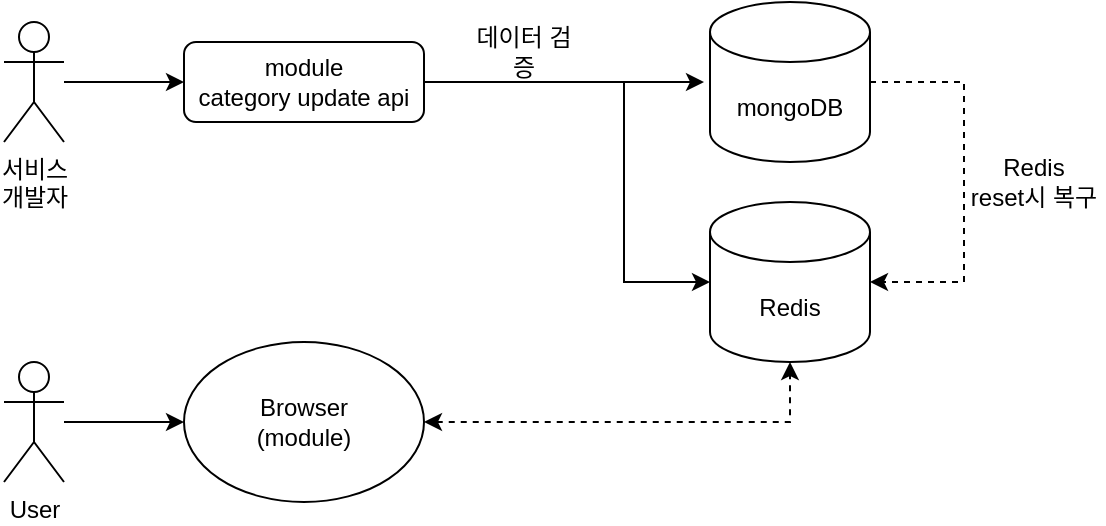 <mxfile version="17.2.4" type="github">
  <diagram id="C5RBs43oDa-KdzZeNtuy" name="Page-1">
    <mxGraphModel dx="1263" dy="706" grid="1" gridSize="10" guides="1" tooltips="1" connect="1" arrows="1" fold="1" page="1" pageScale="1" pageWidth="827" pageHeight="1169" math="0" shadow="0">
      <root>
        <mxCell id="WIyWlLk6GJQsqaUBKTNV-0" />
        <mxCell id="WIyWlLk6GJQsqaUBKTNV-1" parent="WIyWlLk6GJQsqaUBKTNV-0" />
        <mxCell id="WIyWlLk6GJQsqaUBKTNV-3" value="module&lt;br&gt;category update api" style="rounded=1;whiteSpace=wrap;html=1;fontSize=12;glass=0;strokeWidth=1;shadow=0;" parent="WIyWlLk6GJQsqaUBKTNV-1" vertex="1">
          <mxGeometry x="150" y="160" width="120" height="40" as="geometry" />
        </mxCell>
        <mxCell id="2EG5XDnNVbVwxLJSvYjf-2" value="" style="edgeStyle=orthogonalEdgeStyle;rounded=0;orthogonalLoop=1;jettySize=auto;html=1;" parent="WIyWlLk6GJQsqaUBKTNV-1" source="2EG5XDnNVbVwxLJSvYjf-0" edge="1">
          <mxGeometry relative="1" as="geometry">
            <mxPoint x="150" y="180" as="targetPoint" />
            <Array as="points">
              <mxPoint x="75" y="170" />
            </Array>
          </mxGeometry>
        </mxCell>
        <mxCell id="2EG5XDnNVbVwxLJSvYjf-0" value="서비스&lt;br&gt;개발자" style="shape=umlActor;verticalLabelPosition=bottom;verticalAlign=top;html=1;outlineConnect=0;" parent="WIyWlLk6GJQsqaUBKTNV-1" vertex="1">
          <mxGeometry x="60" y="150" width="30" height="60" as="geometry" />
        </mxCell>
        <mxCell id="2EG5XDnNVbVwxLJSvYjf-1" value="User" style="shape=umlActor;verticalLabelPosition=bottom;verticalAlign=top;html=1;outlineConnect=0;" parent="WIyWlLk6GJQsqaUBKTNV-1" vertex="1">
          <mxGeometry x="60" y="320" width="30" height="60" as="geometry" />
        </mxCell>
        <mxCell id="2EG5XDnNVbVwxLJSvYjf-3" value="" style="endArrow=classic;html=1;rounded=0;exitX=1;exitY=0.5;exitDx=0;exitDy=0;" parent="WIyWlLk6GJQsqaUBKTNV-1" source="WIyWlLk6GJQsqaUBKTNV-3" edge="1">
          <mxGeometry width="50" height="50" relative="1" as="geometry">
            <mxPoint x="290" y="180" as="sourcePoint" />
            <mxPoint x="410" y="180" as="targetPoint" />
          </mxGeometry>
        </mxCell>
        <mxCell id="2EG5XDnNVbVwxLJSvYjf-5" value="mongoDB" style="shape=cylinder3;whiteSpace=wrap;html=1;boundedLbl=1;backgroundOutline=1;size=15;" parent="WIyWlLk6GJQsqaUBKTNV-1" vertex="1">
          <mxGeometry x="413" y="140" width="80" height="80" as="geometry" />
        </mxCell>
        <mxCell id="2EG5XDnNVbVwxLJSvYjf-7" value="" style="edgeStyle=elbowEdgeStyle;elbow=horizontal;endArrow=classic;html=1;rounded=0;" parent="WIyWlLk6GJQsqaUBKTNV-1" target="2EG5XDnNVbVwxLJSvYjf-8" edge="1">
          <mxGeometry width="50" height="50" relative="1" as="geometry">
            <mxPoint x="290" y="180" as="sourcePoint" />
            <mxPoint x="320" y="260" as="targetPoint" />
            <Array as="points">
              <mxPoint x="370" y="220" />
              <mxPoint x="290" y="220" />
            </Array>
          </mxGeometry>
        </mxCell>
        <mxCell id="2EG5XDnNVbVwxLJSvYjf-8" value="Redis" style="shape=cylinder3;whiteSpace=wrap;html=1;boundedLbl=1;backgroundOutline=1;size=15;" parent="WIyWlLk6GJQsqaUBKTNV-1" vertex="1">
          <mxGeometry x="413" y="240" width="80" height="80" as="geometry" />
        </mxCell>
        <mxCell id="2EG5XDnNVbVwxLJSvYjf-9" value="데이터 검증" style="text;html=1;strokeColor=none;fillColor=none;align=center;verticalAlign=middle;whiteSpace=wrap;rounded=0;" parent="WIyWlLk6GJQsqaUBKTNV-1" vertex="1">
          <mxGeometry x="290" y="150" width="60" height="30" as="geometry" />
        </mxCell>
        <mxCell id="yPj_1wIomTnRAWkJEapA-2" value="" style="edgeStyle=segmentEdgeStyle;endArrow=classic;html=1;rounded=0;exitX=1;exitY=0.5;exitDx=0;exitDy=0;exitPerimeter=0;entryX=1;entryY=0.5;entryDx=0;entryDy=0;entryPerimeter=0;dashed=1;" edge="1" parent="WIyWlLk6GJQsqaUBKTNV-1" source="2EG5XDnNVbVwxLJSvYjf-5" target="2EG5XDnNVbVwxLJSvYjf-8">
          <mxGeometry width="50" height="50" relative="1" as="geometry">
            <mxPoint x="540" y="370" as="sourcePoint" />
            <mxPoint x="590" y="320" as="targetPoint" />
            <Array as="points">
              <mxPoint x="540" y="180" />
              <mxPoint x="540" y="280" />
            </Array>
          </mxGeometry>
        </mxCell>
        <mxCell id="yPj_1wIomTnRAWkJEapA-3" value="Redis &lt;br&gt;reset시 복구" style="text;html=1;strokeColor=none;fillColor=none;align=center;verticalAlign=middle;whiteSpace=wrap;rounded=0;" vertex="1" parent="WIyWlLk6GJQsqaUBKTNV-1">
          <mxGeometry x="540" y="210" width="70" height="40" as="geometry" />
        </mxCell>
        <mxCell id="yPj_1wIomTnRAWkJEapA-5" value="" style="edgeStyle=orthogonalEdgeStyle;rounded=0;orthogonalLoop=1;jettySize=auto;html=1;" edge="1" parent="WIyWlLk6GJQsqaUBKTNV-1">
          <mxGeometry relative="1" as="geometry">
            <mxPoint x="150" y="350" as="targetPoint" />
            <Array as="points">
              <mxPoint x="90" y="350" />
              <mxPoint x="90" y="350" />
            </Array>
            <mxPoint x="90" y="350" as="sourcePoint" />
          </mxGeometry>
        </mxCell>
        <mxCell id="yPj_1wIomTnRAWkJEapA-6" value="Browser&lt;br&gt;(module)" style="ellipse;whiteSpace=wrap;html=1;" vertex="1" parent="WIyWlLk6GJQsqaUBKTNV-1">
          <mxGeometry x="150" y="310" width="120" height="80" as="geometry" />
        </mxCell>
        <mxCell id="yPj_1wIomTnRAWkJEapA-7" value="" style="endArrow=classic;startArrow=classic;html=1;rounded=0;dashed=1;edgeStyle=orthogonalEdgeStyle;exitX=1;exitY=0.5;exitDx=0;exitDy=0;entryX=0.5;entryY=1;entryDx=0;entryDy=0;entryPerimeter=0;" edge="1" parent="WIyWlLk6GJQsqaUBKTNV-1" source="yPj_1wIomTnRAWkJEapA-6" target="2EG5XDnNVbVwxLJSvYjf-8">
          <mxGeometry width="50" height="50" relative="1" as="geometry">
            <mxPoint x="540" y="350" as="sourcePoint" />
            <mxPoint x="590" y="300" as="targetPoint" />
          </mxGeometry>
        </mxCell>
      </root>
    </mxGraphModel>
  </diagram>
</mxfile>
